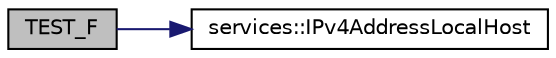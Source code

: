 digraph "TEST_F"
{
 // INTERACTIVE_SVG=YES
  edge [fontname="Helvetica",fontsize="10",labelfontname="Helvetica",labelfontsize="10"];
  node [fontname="Helvetica",fontsize="10",shape=record];
  rankdir="LR";
  Node0 [label="TEST_F",height=0.2,width=0.4,color="black", fillcolor="grey75", style="filled", fontcolor="black"];
  Node0 -> Node1 [color="midnightblue",fontsize="10",style="solid",fontname="Helvetica"];
  Node1 [label="services::IPv4AddressLocalHost",height=0.2,width=0.4,color="black", fillcolor="white", style="filled",URL="$db/d91/namespaceservices.html#ab9d497434e9407ec865e99a5a6ecc15a"];
}
